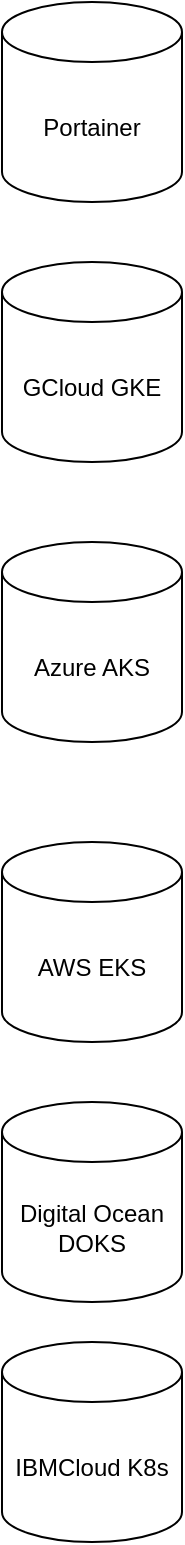 <mxfile version="21.6.1" type="github">
  <diagram id="C5RBs43oDa-KdzZeNtuy" name="Page-1">
    <mxGraphModel dx="840" dy="1944" grid="1" gridSize="10" guides="1" tooltips="1" connect="1" arrows="1" fold="1" page="1" pageScale="1" pageWidth="827" pageHeight="1169" math="0" shadow="0">
      <root>
        <mxCell id="WIyWlLk6GJQsqaUBKTNV-0" />
        <mxCell id="WIyWlLk6GJQsqaUBKTNV-1" parent="WIyWlLk6GJQsqaUBKTNV-0" />
        <mxCell id="VQsrjR9tPrRXZAPwLB8w-1" value="AWS EKS" style="shape=cylinder3;whiteSpace=wrap;html=1;boundedLbl=1;backgroundOutline=1;size=15;" vertex="1" parent="WIyWlLk6GJQsqaUBKTNV-1">
          <mxGeometry x="50" y="-560" width="90" height="100" as="geometry" />
        </mxCell>
        <mxCell id="VQsrjR9tPrRXZAPwLB8w-2" value="Digital Ocean DOKS" style="shape=cylinder3;whiteSpace=wrap;html=1;boundedLbl=1;backgroundOutline=1;size=15;" vertex="1" parent="WIyWlLk6GJQsqaUBKTNV-1">
          <mxGeometry x="50" y="-430" width="90" height="100" as="geometry" />
        </mxCell>
        <mxCell id="VQsrjR9tPrRXZAPwLB8w-3" value="Azure AKS" style="shape=cylinder3;whiteSpace=wrap;html=1;boundedLbl=1;backgroundOutline=1;size=15;" vertex="1" parent="WIyWlLk6GJQsqaUBKTNV-1">
          <mxGeometry x="50" y="-710" width="90" height="100" as="geometry" />
        </mxCell>
        <mxCell id="VQsrjR9tPrRXZAPwLB8w-4" value="GCloud GKE" style="shape=cylinder3;whiteSpace=wrap;html=1;boundedLbl=1;backgroundOutline=1;size=15;" vertex="1" parent="WIyWlLk6GJQsqaUBKTNV-1">
          <mxGeometry x="50" y="-850" width="90" height="100" as="geometry" />
        </mxCell>
        <mxCell id="VQsrjR9tPrRXZAPwLB8w-6" value="Portainer" style="shape=cylinder3;whiteSpace=wrap;html=1;boundedLbl=1;backgroundOutline=1;size=15;" vertex="1" parent="WIyWlLk6GJQsqaUBKTNV-1">
          <mxGeometry x="50" y="-980" width="90" height="100" as="geometry" />
        </mxCell>
        <mxCell id="VQsrjR9tPrRXZAPwLB8w-7" value="IBMCloud K8s" style="shape=cylinder3;whiteSpace=wrap;html=1;boundedLbl=1;backgroundOutline=1;size=15;" vertex="1" parent="WIyWlLk6GJQsqaUBKTNV-1">
          <mxGeometry x="50" y="-310" width="90" height="100" as="geometry" />
        </mxCell>
      </root>
    </mxGraphModel>
  </diagram>
</mxfile>
